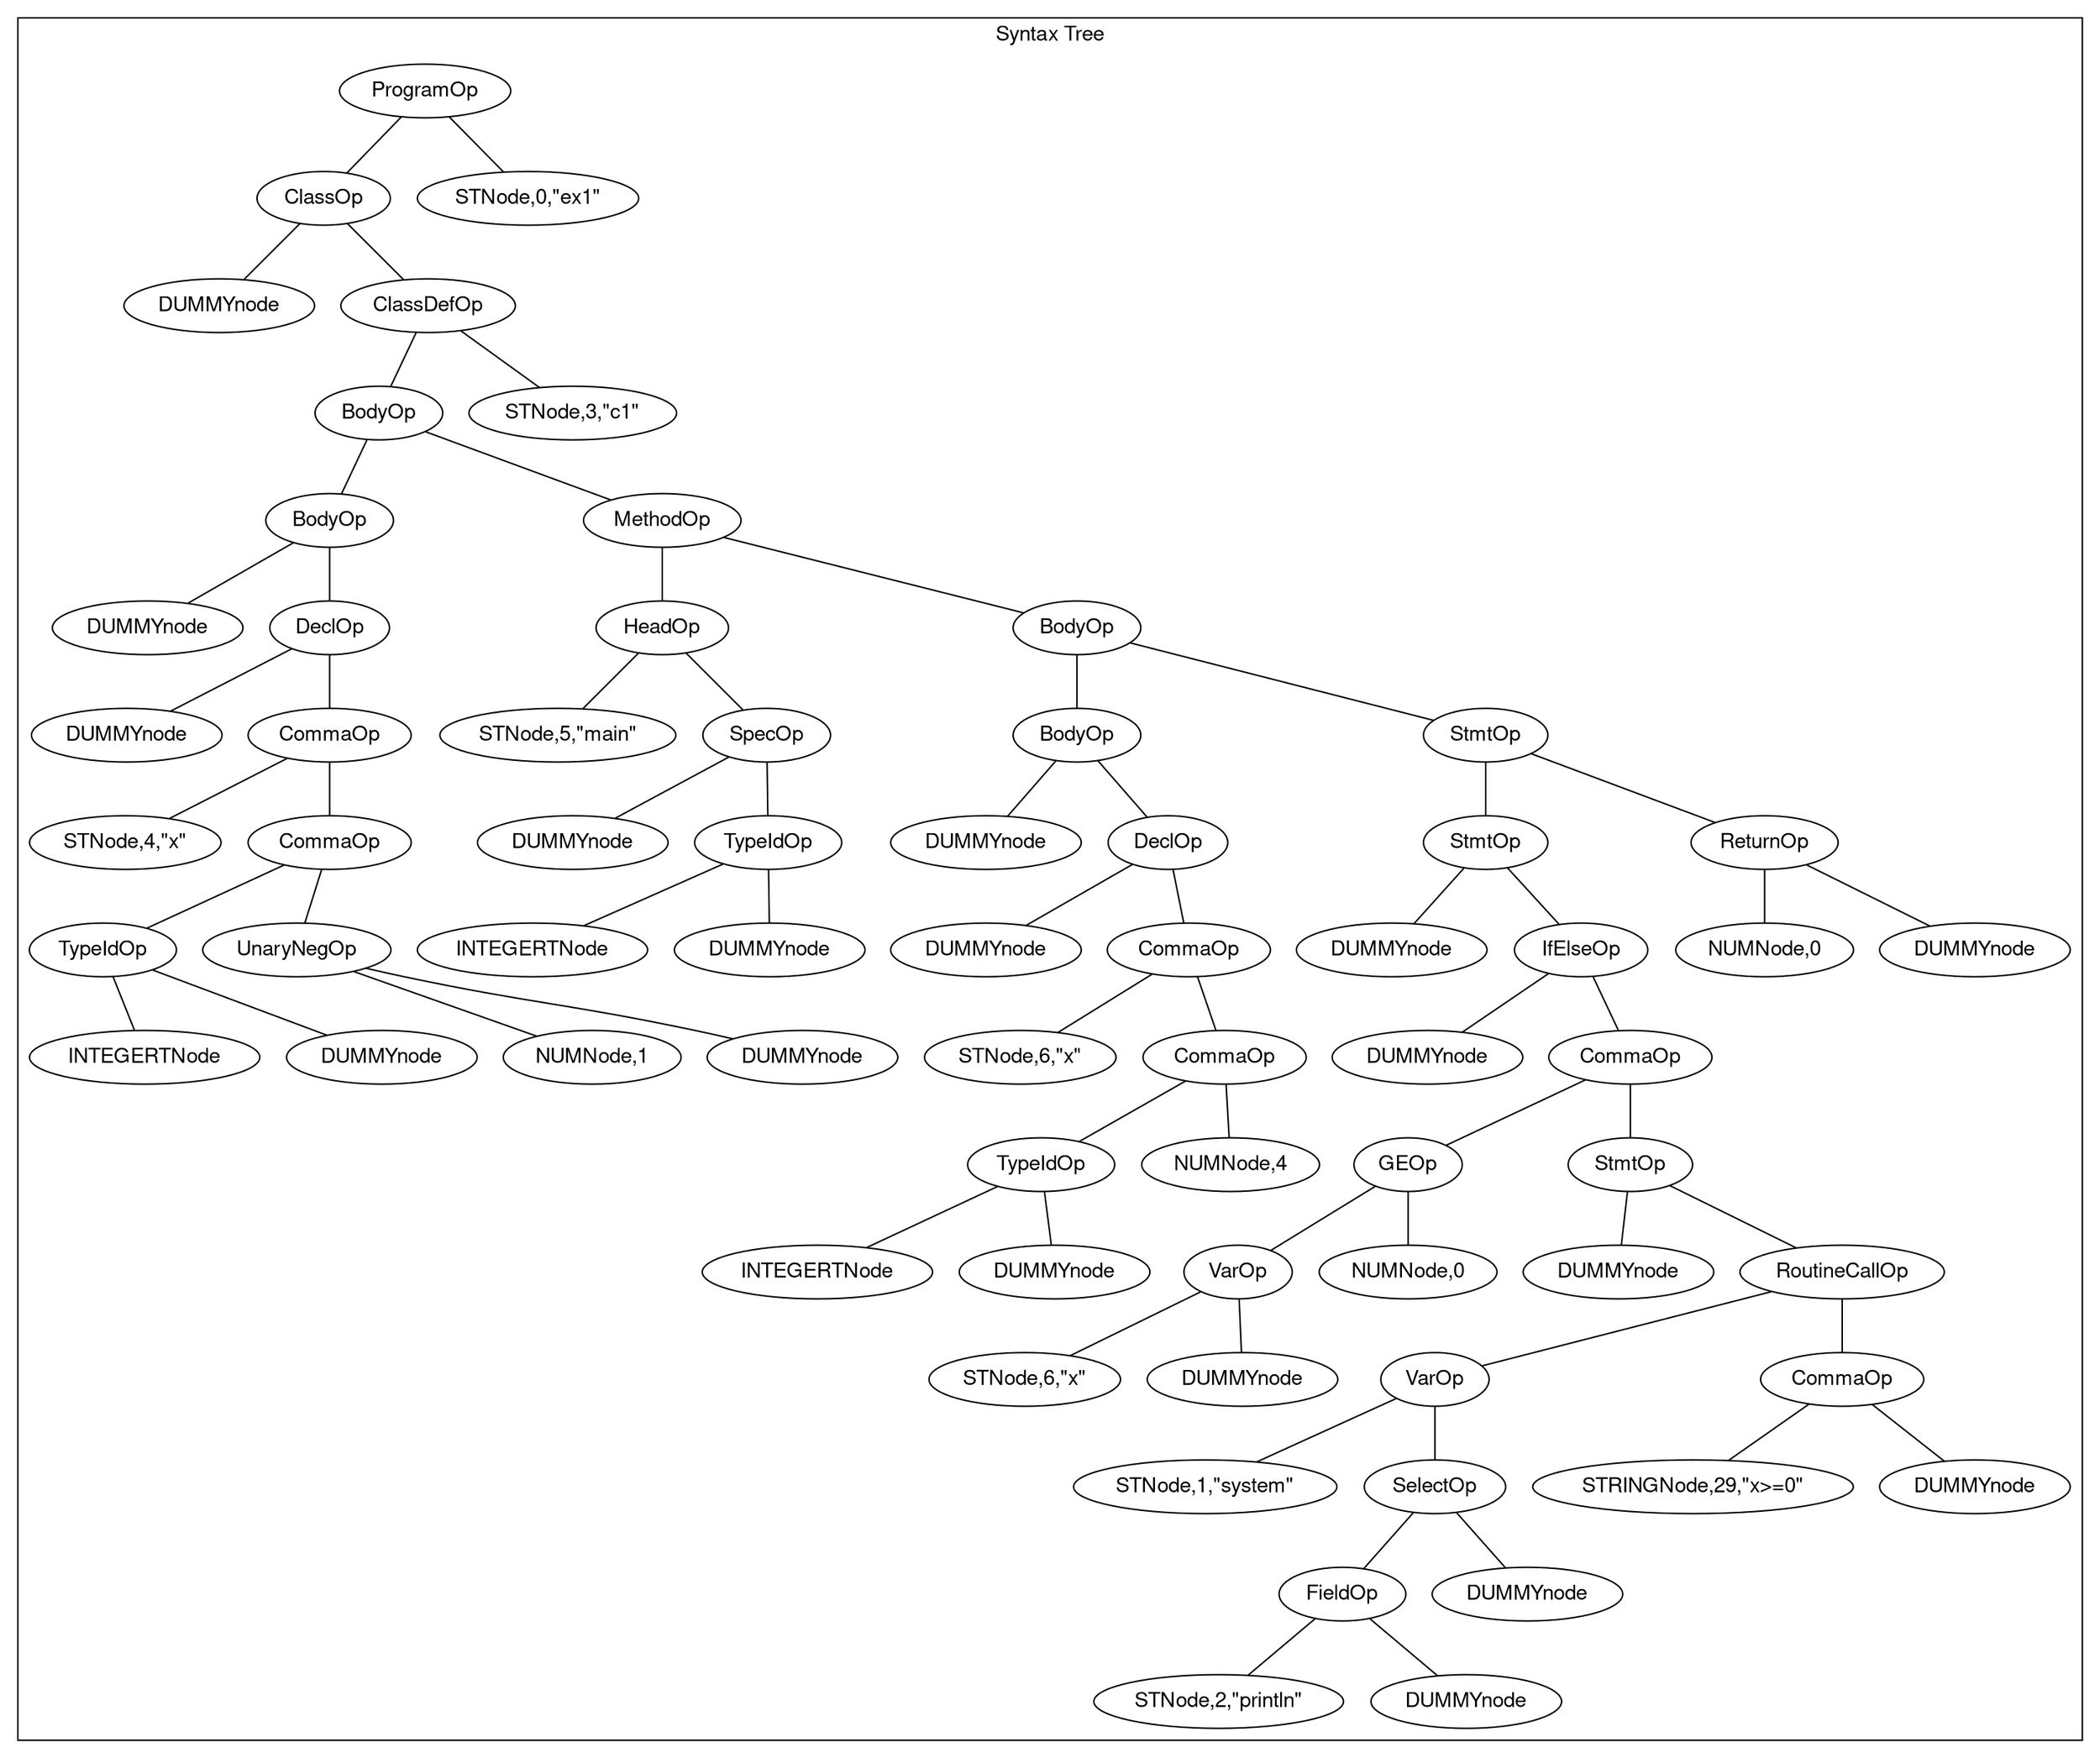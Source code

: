 graph "" 
   { 
   fontname="Helvetica,Arial,sans-serif" 
   node [fontname="Helvetica,Arial,sans-serif"] 
   edge [fontname="Helvetica,Arial,sans-serif"] 
   
   subgraph cluster01 
   { 
   label="Syntax Tree" 
   n [label="ProgramOp"] ;
   n0 [label="ClassOp"] ;
   n -- n0 ;
   n00 [label="DUMMYnode"] ;
   n0 -- n00 ;
   n01 [label="ClassDefOp"] ;
   n0 -- n01 ;
   n010 [label="BodyOp"] ;
   n01 -- n010 ;
   n0100 [label="BodyOp"] ;
   n010 -- n0100 ;
   n01000 [label="DUMMYnode"] ;
   n0100 -- n01000 ;
   n01001 [label="DeclOp"] ;
   n0100 -- n01001 ;
   n010010 [label="DUMMYnode"] ;
   n01001 -- n010010 ;
   n010011 [label="CommaOp"] ;
   n01001 -- n010011 ;
   n0100110 [label="STNode,4,\"x\""] ;
   n010011 -- n0100110 ;
   n0100111 [label="CommaOp"] ;
   n010011 -- n0100111 ;
   n01001110 [label="TypeIdOp"] ;
   n0100111 -- n01001110 ;
   n010011100 [label="INTEGERTNode"] ;
   n01001110 -- n010011100 ;
   n010011101 [label="DUMMYnode"] ;
   n01001110 -- n010011101 ;
   n01001111 [label="UnaryNegOp"] ;
   n0100111 -- n01001111 ;
   n010011110 [label="NUMNode,1"] ;
   n01001111 -- n010011110 ;
   n010011111 [label="DUMMYnode"] ;
   n01001111 -- n010011111 ;
   n0101 [label="MethodOp"] ;
   n010 -- n0101 ;
   n01010 [label="HeadOp"] ;
   n0101 -- n01010 ;
   n010100 [label="STNode,5,\"main\""] ;
   n01010 -- n010100 ;
   n010101 [label="SpecOp"] ;
   n01010 -- n010101 ;
   n0101010 [label="DUMMYnode"] ;
   n010101 -- n0101010 ;
   n0101011 [label="TypeIdOp"] ;
   n010101 -- n0101011 ;
   n01010110 [label="INTEGERTNode"] ;
   n0101011 -- n01010110 ;
   n01010111 [label="DUMMYnode"] ;
   n0101011 -- n01010111 ;
   n01011 [label="BodyOp"] ;
   n0101 -- n01011 ;
   n010110 [label="BodyOp"] ;
   n01011 -- n010110 ;
   n0101100 [label="DUMMYnode"] ;
   n010110 -- n0101100 ;
   n0101101 [label="DeclOp"] ;
   n010110 -- n0101101 ;
   n01011010 [label="DUMMYnode"] ;
   n0101101 -- n01011010 ;
   n01011011 [label="CommaOp"] ;
   n0101101 -- n01011011 ;
   n010110110 [label="STNode,6,\"x\""] ;
   n01011011 -- n010110110 ;
   n010110111 [label="CommaOp"] ;
   n01011011 -- n010110111 ;
   n0101101110 [label="TypeIdOp"] ;
   n010110111 -- n0101101110 ;
   n01011011100 [label="INTEGERTNode"] ;
   n0101101110 -- n01011011100 ;
   n01011011101 [label="DUMMYnode"] ;
   n0101101110 -- n01011011101 ;
   n0101101111 [label="NUMNode,4"] ;
   n010110111 -- n0101101111 ;
   n010111 [label="StmtOp"] ;
   n01011 -- n010111 ;
   n0101110 [label="StmtOp"] ;
   n010111 -- n0101110 ;
   n01011100 [label="DUMMYnode"] ;
   n0101110 -- n01011100 ;
   n01011101 [label="IfElseOp"] ;
   n0101110 -- n01011101 ;
   n010111010 [label="DUMMYnode"] ;
   n01011101 -- n010111010 ;
   n010111011 [label="CommaOp"] ;
   n01011101 -- n010111011 ;
   n0101110110 [label="GEOp"] ;
   n010111011 -- n0101110110 ;
   n01011101100 [label="VarOp"] ;
   n0101110110 -- n01011101100 ;
   n010111011000 [label="STNode,6,\"x\""] ;
   n01011101100 -- n010111011000 ;
   n010111011001 [label="DUMMYnode"] ;
   n01011101100 -- n010111011001 ;
   n01011101101 [label="NUMNode,0"] ;
   n0101110110 -- n01011101101 ;
   n0101110111 [label="StmtOp"] ;
   n010111011 -- n0101110111 ;
   n01011101110 [label="DUMMYnode"] ;
   n0101110111 -- n01011101110 ;
   n01011101111 [label="RoutineCallOp"] ;
   n0101110111 -- n01011101111 ;
   n010111011110 [label="VarOp"] ;
   n01011101111 -- n010111011110 ;
   n0101110111100 [label="STNode,1,\"system\""] ;
   n010111011110 -- n0101110111100 ;
   n0101110111101 [label="SelectOp"] ;
   n010111011110 -- n0101110111101 ;
   n01011101111010 [label="FieldOp"] ;
   n0101110111101 -- n01011101111010 ;
   n010111011110100 [label="STNode,2,\"println\""] ;
   n01011101111010 -- n010111011110100 ;
   n010111011110101 [label="DUMMYnode"] ;
   n01011101111010 -- n010111011110101 ;
   n01011101111011 [label="DUMMYnode"] ;
   n0101110111101 -- n01011101111011 ;
   n010111011111 [label="CommaOp"] ;
   n01011101111 -- n010111011111 ;
   n0101110111110 [label="STRINGNode,29,\"x>=0\""] ;
   n010111011111 -- n0101110111110 ;
   n0101110111111 [label="DUMMYnode"] ;
   n010111011111 -- n0101110111111 ;
   n0101111 [label="ReturnOp"] ;
   n010111 -- n0101111 ;
   n01011110 [label="NUMNode,0"] ;
   n0101111 -- n01011110 ;
   n01011111 [label="DUMMYnode"] ;
   n0101111 -- n01011111 ;
   n011 [label="STNode,3,\"c1\""] ;
   n01 -- n011 ;
   n1 [label="STNode,0,\"ex1\""] ;
   n -- n1 ;
   } 
   } 
